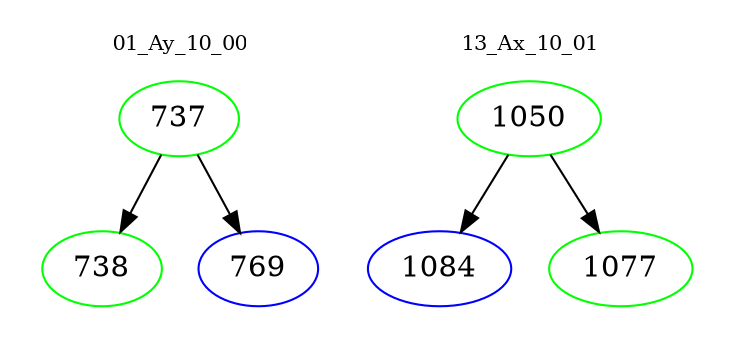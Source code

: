 digraph{
subgraph cluster_0 {
color = white
label = "01_Ay_10_00";
fontsize=10;
T0_737 [label="737", color="green"]
T0_737 -> T0_738 [color="black"]
T0_738 [label="738", color="green"]
T0_737 -> T0_769 [color="black"]
T0_769 [label="769", color="blue"]
}
subgraph cluster_1 {
color = white
label = "13_Ax_10_01";
fontsize=10;
T1_1050 [label="1050", color="green"]
T1_1050 -> T1_1084 [color="black"]
T1_1084 [label="1084", color="blue"]
T1_1050 -> T1_1077 [color="black"]
T1_1077 [label="1077", color="green"]
}
}
